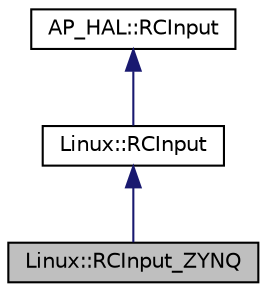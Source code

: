 digraph "Linux::RCInput_ZYNQ"
{
 // INTERACTIVE_SVG=YES
  edge [fontname="Helvetica",fontsize="10",labelfontname="Helvetica",labelfontsize="10"];
  node [fontname="Helvetica",fontsize="10",shape=record];
  Node1 [label="Linux::RCInput_ZYNQ",height=0.2,width=0.4,color="black", fillcolor="grey75", style="filled", fontcolor="black"];
  Node2 -> Node1 [dir="back",color="midnightblue",fontsize="10",style="solid",fontname="Helvetica"];
  Node2 [label="Linux::RCInput",height=0.2,width=0.4,color="black", fillcolor="white", style="filled",URL="$classLinux_1_1RCInput.html"];
  Node3 -> Node2 [dir="back",color="midnightblue",fontsize="10",style="solid",fontname="Helvetica"];
  Node3 [label="AP_HAL::RCInput",height=0.2,width=0.4,color="black", fillcolor="white", style="filled",URL="$classAP__HAL_1_1RCInput.html"];
}
